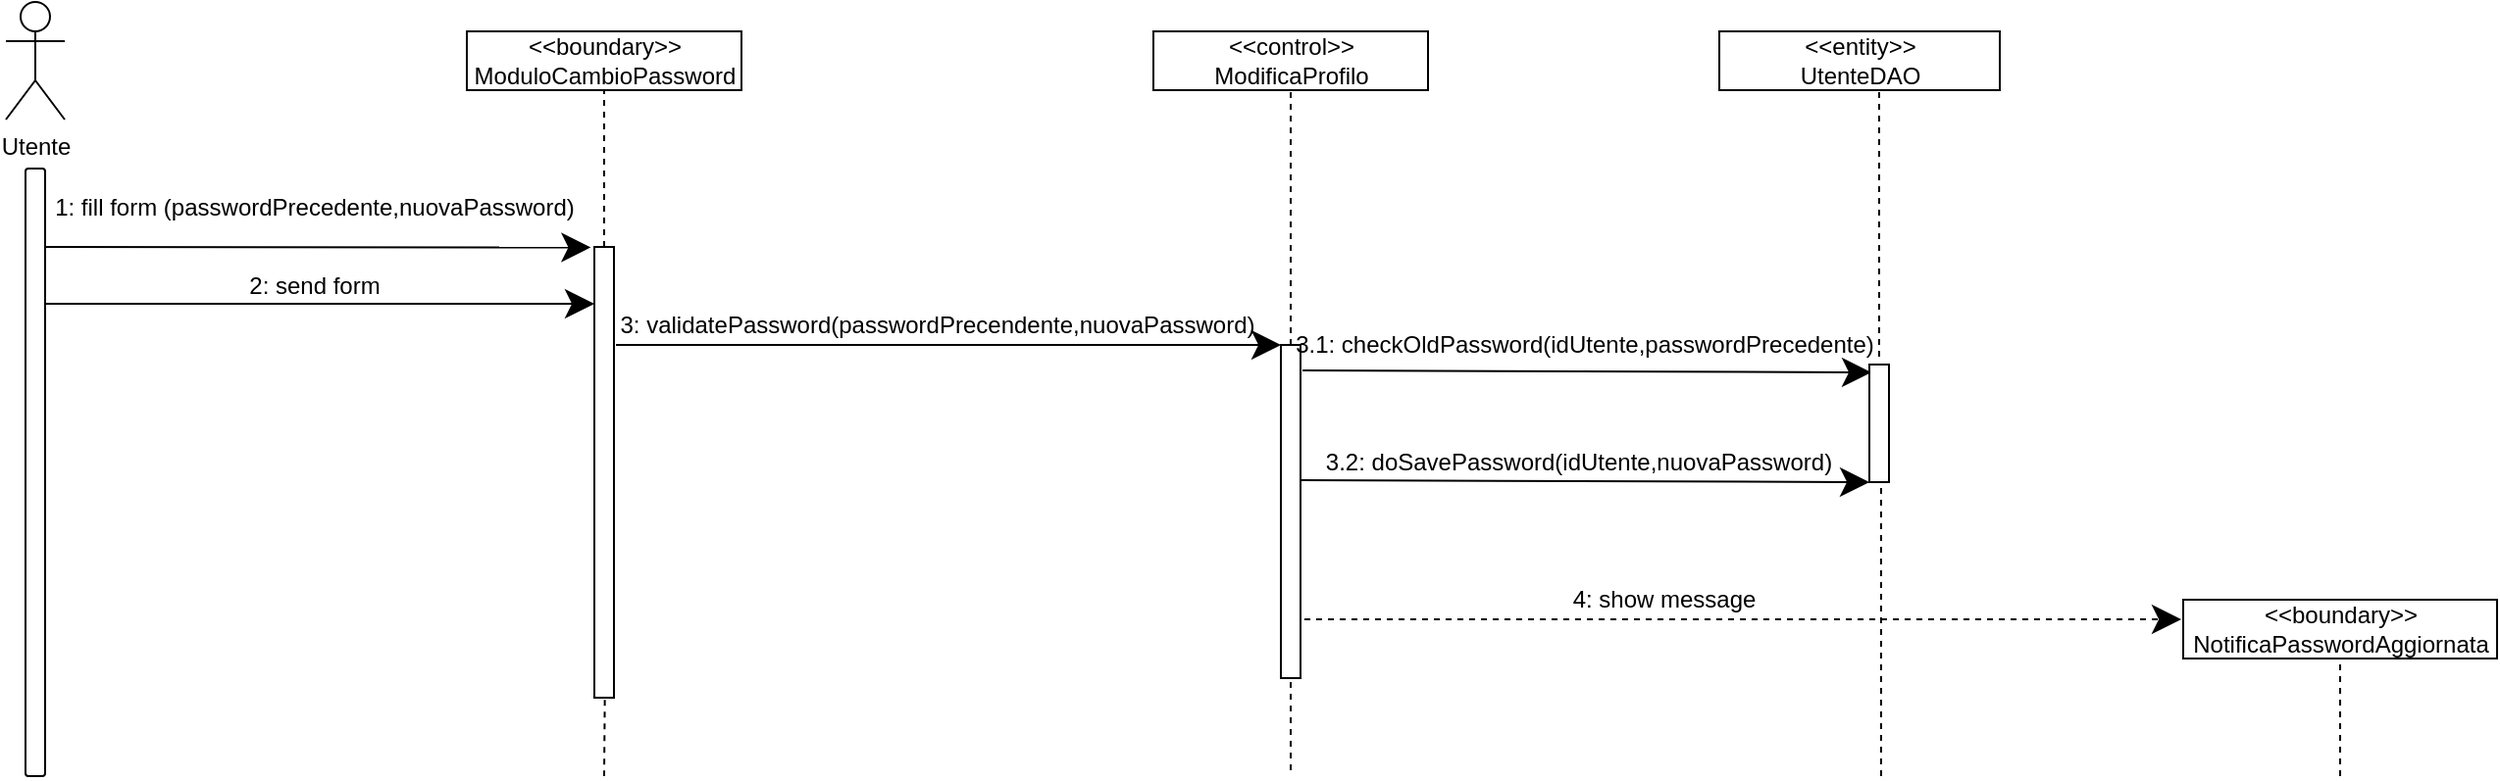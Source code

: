 <mxfile version="13.9.9" type="device"><diagram id="lo4rQGWEZj-jbZf-0vPG" name="Page-1"><mxGraphModel dx="2365" dy="1593" grid="1" gridSize="10" guides="1" tooltips="1" connect="1" arrows="1" fold="1" page="1" pageScale="1" pageWidth="827" pageHeight="1169" math="0" shadow="0"><root><mxCell id="0"/><mxCell id="1" parent="0"/><mxCell id="CcJ4rSHBO9rAn4vY1qrG-1" value="Utente" style="shape=umlActor;verticalLabelPosition=bottom;verticalAlign=top;html=1;outlineConnect=0;" parent="1" vertex="1"><mxGeometry x="180" y="45" width="30" height="60" as="geometry"/></mxCell><mxCell id="CcJ4rSHBO9rAn4vY1qrG-6" value="" style="html=1;points=[];perimeter=orthogonalPerimeter;rounded=1;" parent="1" vertex="1"><mxGeometry x="190" y="130" width="10" height="310" as="geometry"/></mxCell><mxCell id="CcJ4rSHBO9rAn4vY1qrG-9" value="&lt;div&gt;&amp;lt;&amp;lt;boundary&amp;gt;&amp;gt;&lt;/div&gt;&lt;div&gt;ModuloCambioPassword&lt;br&gt;&lt;/div&gt;" style="html=1;rounded=0;" parent="1" vertex="1"><mxGeometry x="415" y="60" width="140" height="30" as="geometry"/></mxCell><mxCell id="CcJ4rSHBO9rAn4vY1qrG-11" value="" style="edgeStyle=orthogonalEdgeStyle;rounded=0;orthogonalLoop=1;jettySize=auto;html=1;strokeColor=none;" parent="1" source="CcJ4rSHBO9rAn4vY1qrG-10" target="CcJ4rSHBO9rAn4vY1qrG-9" edge="1"><mxGeometry relative="1" as="geometry"/></mxCell><mxCell id="CcJ4rSHBO9rAn4vY1qrG-12" value="" style="edgeStyle=orthogonalEdgeStyle;orthogonalLoop=1;jettySize=auto;html=1;strokeColor=#000000;rounded=0;dashed=1;endArrow=none;endFill=0;" parent="1" source="CcJ4rSHBO9rAn4vY1qrG-10" target="CcJ4rSHBO9rAn4vY1qrG-9" edge="1"><mxGeometry relative="1" as="geometry"/></mxCell><mxCell id="CcJ4rSHBO9rAn4vY1qrG-19" value="" style="edgeStyle=orthogonalEdgeStyle;rounded=0;orthogonalLoop=1;jettySize=auto;html=1;dashed=1;endArrow=none;endFill=0;strokeColor=#000000;exitX=0.533;exitY=1.005;exitDx=0;exitDy=0;exitPerimeter=0;" parent="1" source="CcJ4rSHBO9rAn4vY1qrG-10" edge="1"><mxGeometry relative="1" as="geometry"><mxPoint x="485" y="440" as="targetPoint"/></mxGeometry></mxCell><mxCell id="CcJ4rSHBO9rAn4vY1qrG-10" value="" style="html=1;points=[];perimeter=orthogonalPerimeter;rounded=0;arcSize=50;" parent="1" vertex="1"><mxGeometry x="480" y="170" width="10" height="230" as="geometry"/></mxCell><mxCell id="CcJ4rSHBO9rAn4vY1qrG-20" value="&lt;div&gt;&amp;lt;&amp;lt;control&amp;gt;&amp;gt;&lt;/div&gt;ModificaProfilo" style="html=1;rounded=0;" parent="1" vertex="1"><mxGeometry x="765" y="60" width="140" height="30" as="geometry"/></mxCell><mxCell id="CcJ4rSHBO9rAn4vY1qrG-21" value="&lt;div&gt;&amp;lt;&amp;lt;boundary&amp;gt;&amp;gt;&lt;/div&gt;&lt;div&gt;NotificaPasswordAggiornata&lt;br&gt;&lt;/div&gt;" style="html=1;rounded=0;" parent="1" vertex="1"><mxGeometry x="1290" y="350" width="160" height="30" as="geometry"/></mxCell><mxCell id="CcJ4rSHBO9rAn4vY1qrG-27" value="" style="endArrow=classic;endFill=1;endSize=12;html=1;strokeColor=#000000;rounded=1;entryX=-0.18;entryY=0.001;entryDx=0;entryDy=0;entryPerimeter=0;" parent="1" target="CcJ4rSHBO9rAn4vY1qrG-10" edge="1"><mxGeometry width="160" relative="1" as="geometry"><mxPoint x="200" y="170" as="sourcePoint"/><mxPoint x="440" y="180" as="targetPoint"/></mxGeometry></mxCell><mxCell id="CcJ4rSHBO9rAn4vY1qrG-28" value="1: fill form (passwordPrecedente,nuovaPassword)" style="text;html=1;strokeColor=none;fillColor=none;align=center;verticalAlign=middle;whiteSpace=wrap;rounded=0;dashed=1;" parent="1" vertex="1"><mxGeometry x="200" y="140" width="275" height="20" as="geometry"/></mxCell><mxCell id="CcJ4rSHBO9rAn4vY1qrG-29" value="3: validatePassword(passwordPrecendente,nuovaPassword)" style="text;html=1;strokeColor=none;fillColor=none;align=center;verticalAlign=middle;whiteSpace=wrap;rounded=0;dashed=1;" parent="1" vertex="1"><mxGeometry x="470" y="200" width="370" height="20" as="geometry"/></mxCell><mxCell id="CcJ4rSHBO9rAn4vY1qrG-31" value="" style="endArrow=classic;endFill=1;endSize=12;html=1;strokeColor=#000000;rounded=1;entryX=0;entryY=0.5;entryDx=0;entryDy=0;" parent="1" target="CcJ4rSHBO9rAn4vY1qrG-48" edge="1"><mxGeometry width="160" relative="1" as="geometry"><mxPoint x="491" y="220" as="sourcePoint"/><mxPoint x="670" y="200" as="targetPoint"/></mxGeometry></mxCell><mxCell id="CcJ4rSHBO9rAn4vY1qrG-35" value="" style="endArrow=classic;endFill=1;endSize=12;html=1;strokeColor=#000000;rounded=1;entryX=0.1;entryY=0.067;entryDx=0;entryDy=0;entryPerimeter=0;" parent="1" target="MaDgwZRoLFrVz0o0WALn-3" edge="1"><mxGeometry width="160" relative="1" as="geometry"><mxPoint x="841" y="233" as="sourcePoint"/><mxPoint x="1127" y="233" as="targetPoint"/><Array as="points"/></mxGeometry></mxCell><mxCell id="CcJ4rSHBO9rAn4vY1qrG-44" value="" style="endArrow=none;html=1;dashed=1;strokeColor=#000000;entryX=0.5;entryY=1;entryDx=0;entryDy=0;" parent="1" source="CcJ4rSHBO9rAn4vY1qrG-32" target="CcJ4rSHBO9rAn4vY1qrG-20" edge="1"><mxGeometry width="50" height="50" relative="1" as="geometry"><mxPoint x="655" y="230" as="sourcePoint"/><mxPoint x="610" y="180" as="targetPoint"/></mxGeometry></mxCell><mxCell id="CcJ4rSHBO9rAn4vY1qrG-32" value="" style="html=1;points=[];perimeter=orthogonalPerimeter;rounded=0;arcSize=50;" parent="1" vertex="1"><mxGeometry x="830" y="220" width="10" height="170" as="geometry"/></mxCell><mxCell id="CcJ4rSHBO9rAn4vY1qrG-48" value="3.1: checkOldPassword(idUtente,passwordPrecedente) " style="text;html=1;strokeColor=none;fillColor=none;align=center;verticalAlign=middle;whiteSpace=wrap;rounded=0;dashed=1;" parent="1" vertex="1"><mxGeometry x="830" y="200" width="310" height="40" as="geometry"/></mxCell><mxCell id="CcJ4rSHBO9rAn4vY1qrG-51" value="" style="endArrow=none;html=1;dashed=1;strokeColor=#000000;exitX=0.5;exitY=1.012;exitDx=0;exitDy=0;exitPerimeter=0;" parent="1" source="CcJ4rSHBO9rAn4vY1qrG-32" edge="1"><mxGeometry width="50" height="50" relative="1" as="geometry"><mxPoint x="670" y="320" as="sourcePoint"/><mxPoint x="835" y="440" as="targetPoint"/></mxGeometry></mxCell><mxCell id="MaDgwZRoLFrVz0o0WALn-1" value="&lt;div&gt;&amp;lt;&amp;lt;entity&amp;gt;&amp;gt;&lt;/div&gt;&lt;div&gt;UtenteDAO&lt;br&gt;&lt;/div&gt;" style="html=1;rounded=0;" parent="1" vertex="1"><mxGeometry x="1053.5" y="60" width="143" height="30" as="geometry"/></mxCell><mxCell id="MaDgwZRoLFrVz0o0WALn-2" value="" style="endArrow=none;html=1;dashed=1;strokeColor=#000000;" parent="1" edge="1"><mxGeometry width="50" height="50" relative="1" as="geometry"><mxPoint x="1135" y="226" as="sourcePoint"/><mxPoint x="1135" y="90" as="targetPoint"/><Array as="points"/></mxGeometry></mxCell><mxCell id="MaDgwZRoLFrVz0o0WALn-3" value="" style="html=1;points=[];perimeter=orthogonalPerimeter;rounded=0;arcSize=50;" parent="1" vertex="1"><mxGeometry x="1130" y="230" width="10" height="60" as="geometry"/></mxCell><mxCell id="MaDgwZRoLFrVz0o0WALn-7" style="edgeStyle=orthogonalEdgeStyle;rounded=0;orthogonalLoop=1;jettySize=auto;html=1;exitX=0.5;exitY=1;exitDx=0;exitDy=0;endArrow=classic;endFill=1;" parent="1" source="CcJ4rSHBO9rAn4vY1qrG-21" target="CcJ4rSHBO9rAn4vY1qrG-21" edge="1"><mxGeometry relative="1" as="geometry"/></mxCell><mxCell id="MaDgwZRoLFrVz0o0WALn-8" value="" style="endArrow=classic;endFill=1;endSize=12;html=1;strokeColor=#000000;rounded=1;dashed=1;" parent="1" edge="1"><mxGeometry width="160" relative="1" as="geometry"><mxPoint x="842" y="360" as="sourcePoint"/><mxPoint x="1289" y="360" as="targetPoint"/><Array as="points"/></mxGeometry></mxCell><mxCell id="MaDgwZRoLFrVz0o0WALn-9" value="4: show message" style="text;html=1;align=center;verticalAlign=middle;resizable=0;points=[];autosize=1;" parent="1" vertex="1"><mxGeometry x="970" y="340" width="110" height="20" as="geometry"/></mxCell><mxCell id="VkuyuZY_iucVhcAwSVf5-6" value="" style="endArrow=classic;endFill=1;endSize=12;html=1;strokeColor=#000000;rounded=1;entryX=0.1;entryY=0.067;entryDx=0;entryDy=0;entryPerimeter=0;" parent="1" edge="1"><mxGeometry width="160" relative="1" as="geometry"><mxPoint x="840" y="288.98" as="sourcePoint"/><mxPoint x="1130" y="290" as="targetPoint"/><Array as="points"/></mxGeometry></mxCell><mxCell id="VkuyuZY_iucVhcAwSVf5-7" value="" style="endArrow=none;html=1;entryX=0.6;entryY=1.05;entryDx=0;entryDy=0;entryPerimeter=0;dashed=1;" parent="1" target="MaDgwZRoLFrVz0o0WALn-3" edge="1"><mxGeometry width="50" height="50" relative="1" as="geometry"><mxPoint x="1136" y="440" as="sourcePoint"/><mxPoint x="1010" y="240" as="targetPoint"/></mxGeometry></mxCell><mxCell id="VkuyuZY_iucVhcAwSVf5-8" value="3.2: doSavePassword(idUtente,nuovaPassword) " style="text;html=1;strokeColor=none;fillColor=none;align=center;verticalAlign=middle;whiteSpace=wrap;rounded=0;dashed=1;" parent="1" vertex="1"><mxGeometry x="827" y="260" width="310" height="40" as="geometry"/></mxCell><mxCell id="VkuyuZY_iucVhcAwSVf5-13" value="" style="endArrow=classic;endFill=1;endSize=12;html=1;strokeColor=#000000;rounded=1;" parent="1" edge="1"><mxGeometry width="160" relative="1" as="geometry"><mxPoint x="200" y="199" as="sourcePoint"/><mxPoint x="480" y="199" as="targetPoint"/></mxGeometry></mxCell><mxCell id="VkuyuZY_iucVhcAwSVf5-14" value="2: send form" style="text;html=1;strokeColor=none;fillColor=none;align=center;verticalAlign=middle;whiteSpace=wrap;rounded=0;dashed=1;" parent="1" vertex="1"><mxGeometry x="200" y="180" width="275" height="20" as="geometry"/></mxCell><mxCell id="VkuyuZY_iucVhcAwSVf5-15" value="" style="endArrow=none;html=1;dashed=1;strokeColor=#000000;entryX=0.5;entryY=1;entryDx=0;entryDy=0;" parent="1" target="CcJ4rSHBO9rAn4vY1qrG-21" edge="1"><mxGeometry width="50" height="50" relative="1" as="geometry"><mxPoint x="1370" y="440" as="sourcePoint"/><mxPoint x="1365" y="440" as="targetPoint"/></mxGeometry></mxCell></root></mxGraphModel></diagram></mxfile>